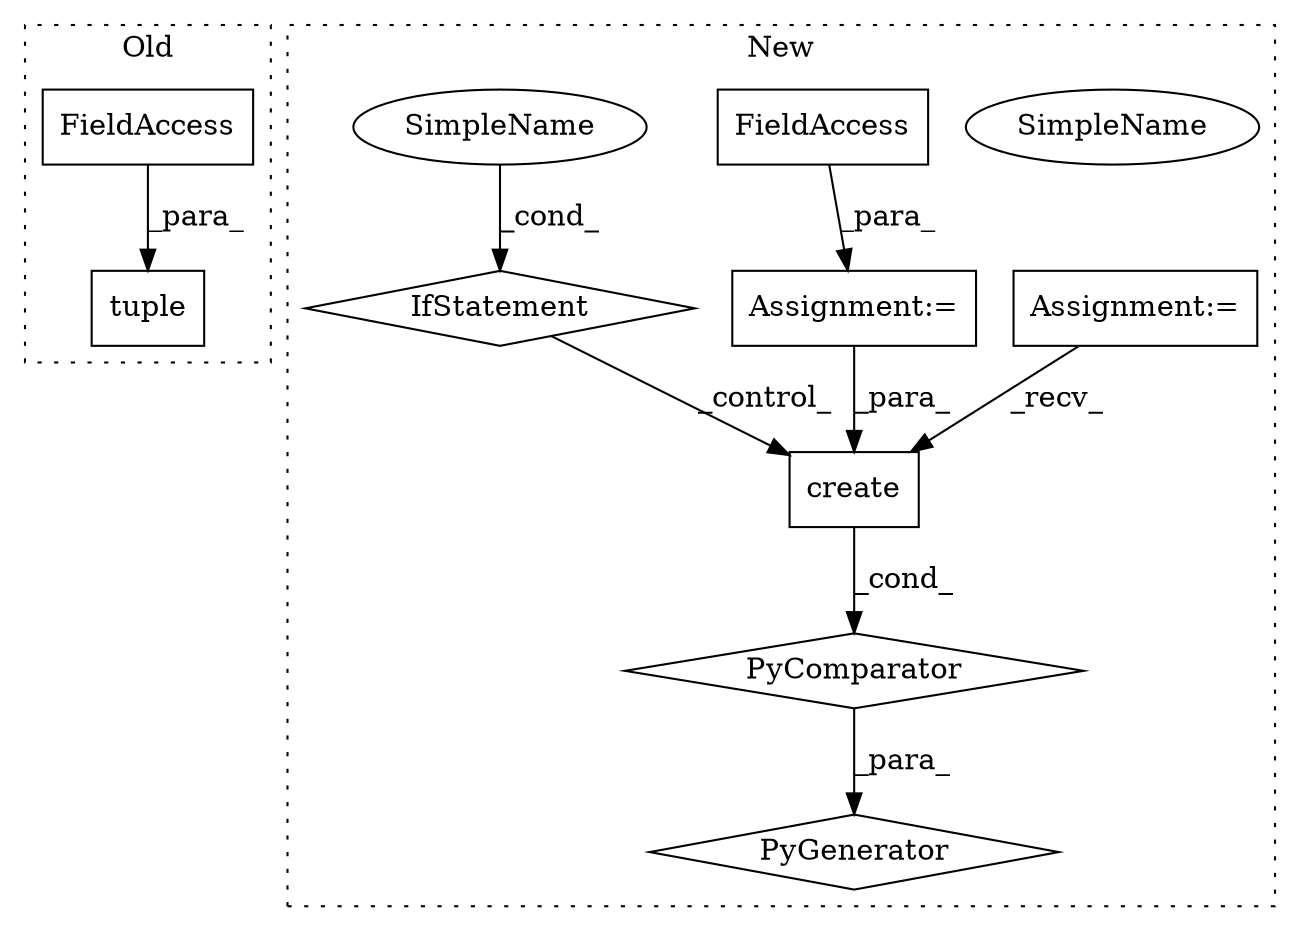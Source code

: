 digraph G {
subgraph cluster0 {
1 [label="tuple" a="32" s="2645,2658" l="6,1" shape="box"];
3 [label="FieldAccess" a="22" s="2651" l="7" shape="box"];
label = "Old";
style="dotted";
}
subgraph cluster1 {
2 [label="create" a="32" s="2424,2434" l="7,1" shape="box"];
4 [label="PyGenerator" a="107" s="2404" l="120" shape="diamond"];
5 [label="PyComparator" a="113" s="2493" l="25" shape="diamond"];
6 [label="SimpleName" a="42" s="2513" l="5" shape="ellipse"];
7 [label="IfStatement" a="25" s="2493" l="25" shape="diamond"];
8 [label="Assignment:=" a="7" s="2007" l="19" shape="box"];
9 [label="Assignment:=" a="7" s="2493" l="25" shape="box"];
10 [label="FieldAccess" a="22" s="2502" l="7" shape="box"];
11 [label="SimpleName" a="42" s="2513" l="5" shape="ellipse"];
label = "New";
style="dotted";
}
2 -> 5 [label="_cond_"];
3 -> 1 [label="_para_"];
5 -> 4 [label="_para_"];
7 -> 2 [label="_control_"];
8 -> 2 [label="_recv_"];
9 -> 2 [label="_para_"];
10 -> 9 [label="_para_"];
11 -> 7 [label="_cond_"];
}
